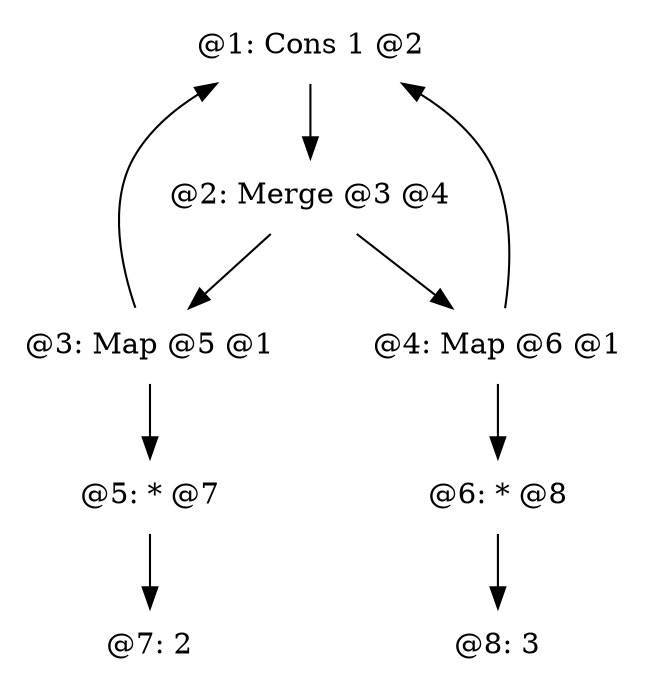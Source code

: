 digraph g {
  node [shape = none]
  1 [label = "@1: Cons 1 @2"]
  2 [label = "@2: Merge @3 @4"]
  3 [label = "@3: Map @5 @1"]
  4 [label = "@4: Map @6 @1"]
  5 [label = "@5: * @7"]
  6 [label = "@6: * @8"]
  7 [label = "@7: 2"]
  8 [label = "@8: 3"]

  1 -> 2
  2 -> 3 -> 5 -> 7
  2 -> 4 -> 6 -> 8
  3 -> 1
  4 -> 1
}